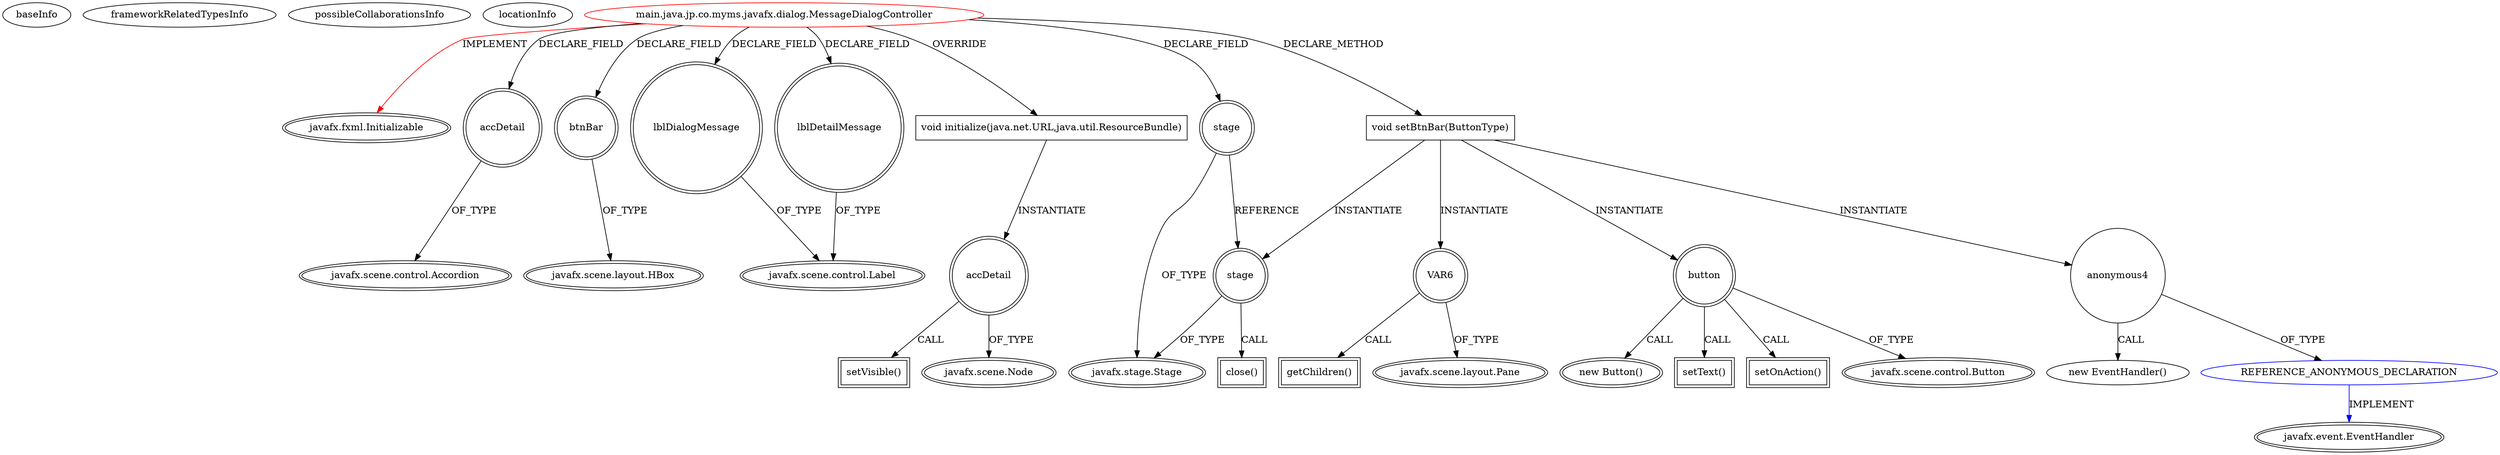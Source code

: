digraph {
baseInfo[graphId=3639,category="extension_graph",isAnonymous=false,possibleRelation=true]
frameworkRelatedTypesInfo[0="javafx.fxml.Initializable"]
possibleCollaborationsInfo[0="3639~CLIENT_METHOD_DECLARATION-INSTANTIATION-~javafx.fxml.Initializable ~javafx.event.EventHandler ~false~true"]
locationInfo[projectName="miya-masa-java-fx",filePath="/miya-masa-java-fx/java-fx-master/javafx_common_ui/src/main/java/jp/co/myms/javafx/dialog/MessageDialogController.java",contextSignature="MessageDialogController",graphId="3639"]
0[label="main.java.jp.co.myms.javafx.dialog.MessageDialogController",vertexType="ROOT_CLIENT_CLASS_DECLARATION",isFrameworkType=false,color=red]
1[label="javafx.fxml.Initializable",vertexType="FRAMEWORK_INTERFACE_TYPE",isFrameworkType=true,peripheries=2]
2[label="accDetail",vertexType="FIELD_DECLARATION",isFrameworkType=true,peripheries=2,shape=circle]
3[label="javafx.scene.control.Accordion",vertexType="FRAMEWORK_CLASS_TYPE",isFrameworkType=true,peripheries=2]
4[label="btnBar",vertexType="FIELD_DECLARATION",isFrameworkType=true,peripheries=2,shape=circle]
5[label="javafx.scene.layout.HBox",vertexType="FRAMEWORK_CLASS_TYPE",isFrameworkType=true,peripheries=2]
6[label="lblDetailMessage",vertexType="FIELD_DECLARATION",isFrameworkType=true,peripheries=2,shape=circle]
7[label="javafx.scene.control.Label",vertexType="FRAMEWORK_CLASS_TYPE",isFrameworkType=true,peripheries=2]
8[label="lblDialogMessage",vertexType="FIELD_DECLARATION",isFrameworkType=true,peripheries=2,shape=circle]
10[label="stage",vertexType="FIELD_DECLARATION",isFrameworkType=true,peripheries=2,shape=circle]
11[label="javafx.stage.Stage",vertexType="FRAMEWORK_CLASS_TYPE",isFrameworkType=true,peripheries=2]
12[label="void initialize(java.net.URL,java.util.ResourceBundle)",vertexType="OVERRIDING_METHOD_DECLARATION",isFrameworkType=false,shape=box]
13[label="accDetail",vertexType="VARIABLE_EXPRESION",isFrameworkType=true,peripheries=2,shape=circle]
15[label="javafx.scene.Node",vertexType="FRAMEWORK_CLASS_TYPE",isFrameworkType=true,peripheries=2]
14[label="setVisible()",vertexType="INSIDE_CALL",isFrameworkType=true,peripheries=2,shape=box]
16[label="void setBtnBar(ButtonType)",vertexType="CLIENT_METHOD_DECLARATION",isFrameworkType=false,shape=box]
18[label="button",vertexType="VARIABLE_EXPRESION",isFrameworkType=true,peripheries=2,shape=circle]
19[label="javafx.scene.control.Button",vertexType="FRAMEWORK_CLASS_TYPE",isFrameworkType=true,peripheries=2]
17[label="new Button()",vertexType="CONSTRUCTOR_CALL",isFrameworkType=true,peripheries=2]
21[label="setText()",vertexType="INSIDE_CALL",isFrameworkType=true,peripheries=2,shape=box]
23[label="setOnAction()",vertexType="INSIDE_CALL",isFrameworkType=true,peripheries=2,shape=box]
25[label="anonymous4",vertexType="VARIABLE_EXPRESION",isFrameworkType=false,shape=circle]
26[label="REFERENCE_ANONYMOUS_DECLARATION",vertexType="REFERENCE_ANONYMOUS_DECLARATION",isFrameworkType=false,color=blue]
27[label="javafx.event.EventHandler",vertexType="FRAMEWORK_INTERFACE_TYPE",isFrameworkType=true,peripheries=2]
24[label="new EventHandler()",vertexType="CONSTRUCTOR_CALL",isFrameworkType=false]
28[label="stage",vertexType="VARIABLE_EXPRESION",isFrameworkType=true,peripheries=2,shape=circle]
29[label="close()",vertexType="INSIDE_CALL",isFrameworkType=true,peripheries=2,shape=box]
31[label="VAR6",vertexType="VARIABLE_EXPRESION",isFrameworkType=true,peripheries=2,shape=circle]
33[label="javafx.scene.layout.Pane",vertexType="FRAMEWORK_CLASS_TYPE",isFrameworkType=true,peripheries=2]
32[label="getChildren()",vertexType="INSIDE_CALL",isFrameworkType=true,peripheries=2,shape=box]
0->1[label="IMPLEMENT",color=red]
0->2[label="DECLARE_FIELD"]
2->3[label="OF_TYPE"]
0->4[label="DECLARE_FIELD"]
4->5[label="OF_TYPE"]
0->6[label="DECLARE_FIELD"]
6->7[label="OF_TYPE"]
0->8[label="DECLARE_FIELD"]
8->7[label="OF_TYPE"]
0->10[label="DECLARE_FIELD"]
10->11[label="OF_TYPE"]
0->12[label="OVERRIDE"]
12->13[label="INSTANTIATE"]
13->15[label="OF_TYPE"]
13->14[label="CALL"]
0->16[label="DECLARE_METHOD"]
16->18[label="INSTANTIATE"]
18->19[label="OF_TYPE"]
18->17[label="CALL"]
18->21[label="CALL"]
18->23[label="CALL"]
16->25[label="INSTANTIATE"]
26->27[label="IMPLEMENT",color=blue]
25->26[label="OF_TYPE"]
25->24[label="CALL"]
16->28[label="INSTANTIATE"]
10->28[label="REFERENCE"]
28->11[label="OF_TYPE"]
28->29[label="CALL"]
16->31[label="INSTANTIATE"]
31->33[label="OF_TYPE"]
31->32[label="CALL"]
}
